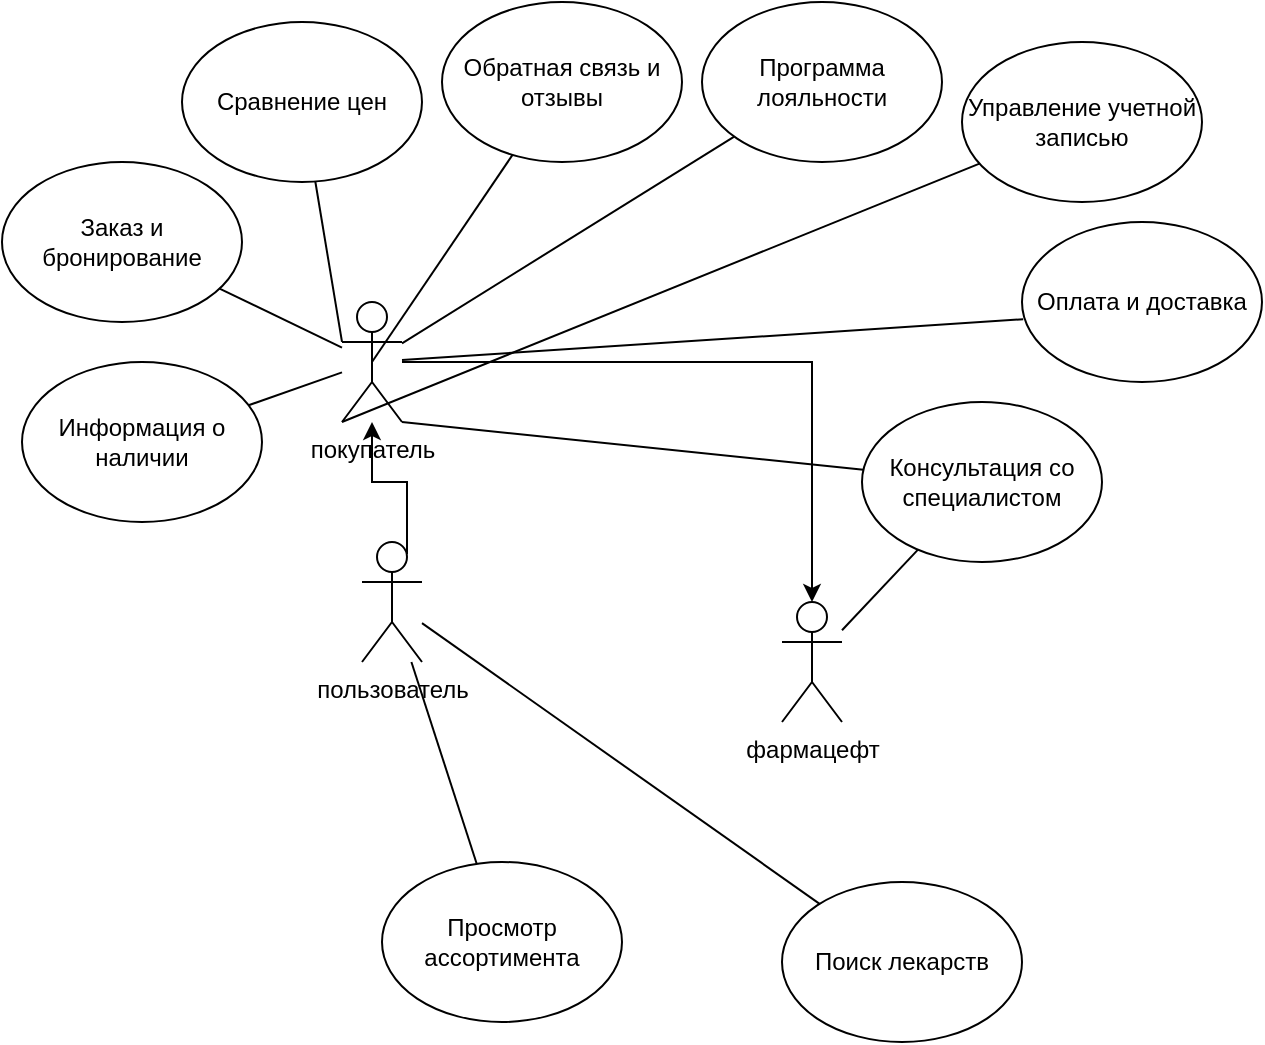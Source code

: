 <mxfile version="21.7.2" type="device">
  <diagram name="Страница — 1" id="Ox6prSKEdUuI-gO1BmaO">
    <mxGraphModel dx="1877" dy="1752" grid="1" gridSize="10" guides="1" tooltips="1" connect="1" arrows="1" fold="1" page="1" pageScale="1" pageWidth="827" pageHeight="1169" math="0" shadow="0">
      <root>
        <mxCell id="0" />
        <mxCell id="1" parent="0" />
        <mxCell id="poAqrMot76HQUkn58fps-29" style="edgeStyle=orthogonalEdgeStyle;rounded=0;orthogonalLoop=1;jettySize=auto;html=1;exitX=0.75;exitY=0.1;exitDx=0;exitDy=0;exitPerimeter=0;" edge="1" parent="1" source="poAqrMot76HQUkn58fps-1" target="poAqrMot76HQUkn58fps-6">
          <mxGeometry relative="1" as="geometry" />
        </mxCell>
        <mxCell id="poAqrMot76HQUkn58fps-1" value="пользователь&lt;br&gt;" style="shape=umlActor;verticalLabelPosition=bottom;verticalAlign=top;html=1;outlineConnect=0;rotation=0;" vertex="1" parent="1">
          <mxGeometry x="50" y="230" width="30" height="60" as="geometry" />
        </mxCell>
        <mxCell id="poAqrMot76HQUkn58fps-2" value="" style="endArrow=none;html=1;rounded=0;" edge="1" parent="1" source="poAqrMot76HQUkn58fps-1" target="poAqrMot76HQUkn58fps-3">
          <mxGeometry width="50" height="50" relative="1" as="geometry">
            <mxPoint x="390" y="330" as="sourcePoint" />
            <mxPoint x="320" y="330" as="targetPoint" />
          </mxGeometry>
        </mxCell>
        <mxCell id="poAqrMot76HQUkn58fps-3" value="Поиск лекарств" style="ellipse;whiteSpace=wrap;html=1;" vertex="1" parent="1">
          <mxGeometry x="260" y="400" width="120" height="80" as="geometry" />
        </mxCell>
        <mxCell id="poAqrMot76HQUkn58fps-4" value="" style="endArrow=none;html=1;rounded=0;" edge="1" parent="1" source="poAqrMot76HQUkn58fps-1" target="poAqrMot76HQUkn58fps-5">
          <mxGeometry width="50" height="50" relative="1" as="geometry">
            <mxPoint x="390" y="290" as="sourcePoint" />
            <mxPoint x="320" y="230" as="targetPoint" />
          </mxGeometry>
        </mxCell>
        <mxCell id="poAqrMot76HQUkn58fps-5" value="Просмотр ассортимента" style="ellipse;whiteSpace=wrap;html=1;" vertex="1" parent="1">
          <mxGeometry x="60" y="390" width="120" height="80" as="geometry" />
        </mxCell>
        <mxCell id="poAqrMot76HQUkn58fps-32" style="edgeStyle=orthogonalEdgeStyle;rounded=0;orthogonalLoop=1;jettySize=auto;html=1;" edge="1" parent="1" source="poAqrMot76HQUkn58fps-6" target="poAqrMot76HQUkn58fps-19">
          <mxGeometry relative="1" as="geometry" />
        </mxCell>
        <mxCell id="poAqrMot76HQUkn58fps-6" value="покупатель" style="shape=umlActor;verticalLabelPosition=bottom;verticalAlign=top;html=1;outlineConnect=0;" vertex="1" parent="1">
          <mxGeometry x="40" y="110" width="30" height="60" as="geometry" />
        </mxCell>
        <mxCell id="poAqrMot76HQUkn58fps-10" value="" style="endArrow=none;html=1;rounded=0;" edge="1" parent="1" source="poAqrMot76HQUkn58fps-11" target="poAqrMot76HQUkn58fps-6">
          <mxGeometry width="50" height="50" relative="1" as="geometry">
            <mxPoint x="230" y="270" as="sourcePoint" />
            <mxPoint x="440" y="280" as="targetPoint" />
          </mxGeometry>
        </mxCell>
        <mxCell id="poAqrMot76HQUkn58fps-11" value="Заказ и бронирование" style="ellipse;whiteSpace=wrap;html=1;" vertex="1" parent="1">
          <mxGeometry x="-130" y="40" width="120" height="80" as="geometry" />
        </mxCell>
        <mxCell id="poAqrMot76HQUkn58fps-12" value="" style="endArrow=none;html=1;rounded=0;" edge="1" parent="1" source="poAqrMot76HQUkn58fps-13" target="poAqrMot76HQUkn58fps-6">
          <mxGeometry width="50" height="50" relative="1" as="geometry">
            <mxPoint x="200" y="320" as="sourcePoint" />
            <mxPoint x="440" y="280" as="targetPoint" />
          </mxGeometry>
        </mxCell>
        <mxCell id="poAqrMot76HQUkn58fps-13" value="Информация о наличии" style="ellipse;whiteSpace=wrap;html=1;" vertex="1" parent="1">
          <mxGeometry x="-120" y="140" width="120" height="80" as="geometry" />
        </mxCell>
        <mxCell id="poAqrMot76HQUkn58fps-15" value="" style="endArrow=none;html=1;rounded=0;entryX=0;entryY=0.333;entryDx=0;entryDy=0;entryPerimeter=0;" edge="1" parent="1" source="poAqrMot76HQUkn58fps-16" target="poAqrMot76HQUkn58fps-6">
          <mxGeometry width="50" height="50" relative="1" as="geometry">
            <mxPoint x="440" y="70" as="sourcePoint" />
            <mxPoint x="440" y="280" as="targetPoint" />
          </mxGeometry>
        </mxCell>
        <mxCell id="poAqrMot76HQUkn58fps-16" value="Сравнение цен" style="ellipse;whiteSpace=wrap;html=1;" vertex="1" parent="1">
          <mxGeometry x="-40" y="-30" width="120" height="80" as="geometry" />
        </mxCell>
        <mxCell id="poAqrMot76HQUkn58fps-17" value="" style="endArrow=none;html=1;rounded=0;entryX=0.5;entryY=0.5;entryDx=0;entryDy=0;entryPerimeter=0;" edge="1" parent="1" source="poAqrMot76HQUkn58fps-18" target="poAqrMot76HQUkn58fps-6">
          <mxGeometry width="50" height="50" relative="1" as="geometry">
            <mxPoint x="647.5" y="60" as="sourcePoint" />
            <mxPoint x="60" y="136" as="targetPoint" />
          </mxGeometry>
        </mxCell>
        <mxCell id="poAqrMot76HQUkn58fps-18" value="Обратная связь и отзывы" style="ellipse;whiteSpace=wrap;html=1;" vertex="1" parent="1">
          <mxGeometry x="90" y="-40" width="120" height="80" as="geometry" />
        </mxCell>
        <mxCell id="poAqrMot76HQUkn58fps-19" value="фармацефт" style="shape=umlActor;verticalLabelPosition=bottom;verticalAlign=top;html=1;outlineConnect=0;" vertex="1" parent="1">
          <mxGeometry x="260" y="260" width="30" height="60" as="geometry" />
        </mxCell>
        <mxCell id="poAqrMot76HQUkn58fps-20" value="" style="endArrow=none;html=1;rounded=0;" edge="1" parent="1" source="poAqrMot76HQUkn58fps-21" target="poAqrMot76HQUkn58fps-19">
          <mxGeometry width="50" height="50" relative="1" as="geometry">
            <mxPoint x="390" y="330" as="sourcePoint" />
            <mxPoint x="440" y="280" as="targetPoint" />
            <Array as="points" />
          </mxGeometry>
        </mxCell>
        <mxCell id="poAqrMot76HQUkn58fps-22" value="" style="endArrow=none;html=1;rounded=0;exitX=1;exitY=1;exitDx=0;exitDy=0;exitPerimeter=0;" edge="1" parent="1" source="poAqrMot76HQUkn58fps-6" target="poAqrMot76HQUkn58fps-21">
          <mxGeometry width="50" height="50" relative="1" as="geometry">
            <mxPoint x="590" y="120" as="sourcePoint" />
            <mxPoint x="690" y="303" as="targetPoint" />
          </mxGeometry>
        </mxCell>
        <mxCell id="poAqrMot76HQUkn58fps-21" value="Консультация со специалистом" style="ellipse;whiteSpace=wrap;html=1;" vertex="1" parent="1">
          <mxGeometry x="300" y="160" width="120" height="80" as="geometry" />
        </mxCell>
        <mxCell id="poAqrMot76HQUkn58fps-23" value="" style="endArrow=none;html=1;rounded=0;entryX=0;entryY=1;entryDx=0;entryDy=0;entryPerimeter=0;" edge="1" parent="1" source="poAqrMot76HQUkn58fps-24" target="poAqrMot76HQUkn58fps-6">
          <mxGeometry width="50" height="50" relative="1" as="geometry">
            <mxPoint x="430" y="350" as="sourcePoint" />
            <mxPoint x="440" y="280" as="targetPoint" />
          </mxGeometry>
        </mxCell>
        <mxCell id="poAqrMot76HQUkn58fps-24" value="Управление учетной записью" style="ellipse;whiteSpace=wrap;html=1;" vertex="1" parent="1">
          <mxGeometry x="350" y="-20" width="120" height="80" as="geometry" />
        </mxCell>
        <mxCell id="poAqrMot76HQUkn58fps-25" value="" style="endArrow=none;html=1;rounded=0;" edge="1" parent="1" source="poAqrMot76HQUkn58fps-26" target="poAqrMot76HQUkn58fps-6">
          <mxGeometry width="50" height="50" relative="1" as="geometry">
            <mxPoint x="690" y="120" as="sourcePoint" />
            <mxPoint x="440" y="280" as="targetPoint" />
          </mxGeometry>
        </mxCell>
        <mxCell id="poAqrMot76HQUkn58fps-26" value="Программа лояльности" style="ellipse;whiteSpace=wrap;html=1;" vertex="1" parent="1">
          <mxGeometry x="220" y="-40" width="120" height="80" as="geometry" />
        </mxCell>
        <mxCell id="poAqrMot76HQUkn58fps-27" value="" style="endArrow=none;html=1;rounded=0;exitX=0.005;exitY=0.608;exitDx=0;exitDy=0;exitPerimeter=0;" edge="1" parent="1" source="poAqrMot76HQUkn58fps-28" target="poAqrMot76HQUkn58fps-6">
          <mxGeometry width="50" height="50" relative="1" as="geometry">
            <mxPoint x="560" y="360" as="sourcePoint" />
            <mxPoint x="440" y="280" as="targetPoint" />
          </mxGeometry>
        </mxCell>
        <mxCell id="poAqrMot76HQUkn58fps-28" value="Оплата и доставка" style="ellipse;whiteSpace=wrap;html=1;" vertex="1" parent="1">
          <mxGeometry x="380" y="70" width="120" height="80" as="geometry" />
        </mxCell>
      </root>
    </mxGraphModel>
  </diagram>
</mxfile>
